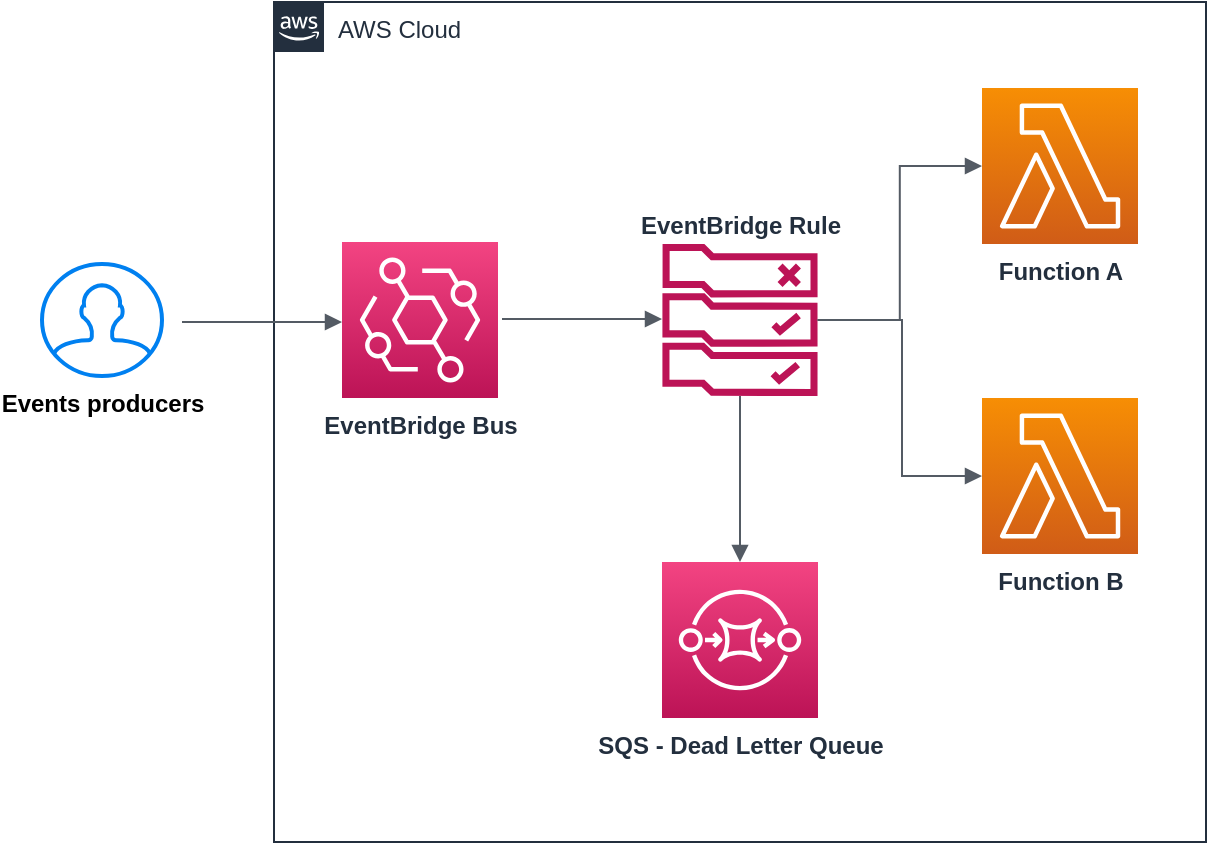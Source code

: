 <mxfile version="12.4.8" type="device"><diagram id="BvJgid47V6FMfFVsYEoq" name="Page-1"><mxGraphModel dx="1426" dy="826" grid="1" gridSize="10" guides="1" tooltips="1" connect="1" arrows="1" fold="1" page="1" pageScale="1" pageWidth="827" pageHeight="1169" math="0" shadow="0"><root><mxCell id="0"/><mxCell id="1" parent="0"/><mxCell id="LBRPQuKz49t4Myi1Un8S-1" value="&lt;b&gt;EventBridge Bus&lt;/b&gt;" style="outlineConnect=0;fontColor=#232F3E;gradientColor=#F34482;gradientDirection=north;fillColor=#BC1356;strokeColor=#ffffff;dashed=0;verticalLabelPosition=bottom;verticalAlign=top;align=center;html=1;fontSize=12;fontStyle=0;aspect=fixed;shape=mxgraph.aws4.resourceIcon;resIcon=mxgraph.aws4.eventbridge;" vertex="1" parent="1"><mxGeometry x="200" y="280" width="78" height="78" as="geometry"/></mxCell><mxCell id="LBRPQuKz49t4Myi1Un8S-2" value="&lt;b&gt;EventBridge Rule&lt;/b&gt;" style="outlineConnect=0;fontColor=#232F3E;gradientColor=none;fillColor=#BC1356;strokeColor=none;dashed=0;verticalLabelPosition=top;verticalAlign=bottom;align=center;html=1;fontSize=12;fontStyle=0;aspect=fixed;pointerEvents=1;shape=mxgraph.aws4.rule_2;labelPosition=center;" vertex="1" parent="1"><mxGeometry x="360" y="281" width="78" height="76" as="geometry"/></mxCell><mxCell id="LBRPQuKz49t4Myi1Un8S-3" value="&lt;b&gt;Function A&lt;/b&gt;" style="outlineConnect=0;fontColor=#232F3E;gradientColor=#F78E04;gradientDirection=north;fillColor=#D05C17;strokeColor=#ffffff;dashed=0;verticalLabelPosition=bottom;verticalAlign=top;align=center;html=1;fontSize=12;fontStyle=0;aspect=fixed;shape=mxgraph.aws4.resourceIcon;resIcon=mxgraph.aws4.lambda;" vertex="1" parent="1"><mxGeometry x="520" y="203" width="78" height="78" as="geometry"/></mxCell><mxCell id="LBRPQuKz49t4Myi1Un8S-4" value="&lt;b&gt;SQS - Dead Letter Queue&lt;/b&gt;" style="outlineConnect=0;fontColor=#232F3E;gradientColor=#F34482;gradientDirection=north;fillColor=#BC1356;strokeColor=#ffffff;dashed=0;verticalLabelPosition=bottom;verticalAlign=top;align=center;html=1;fontSize=12;fontStyle=0;aspect=fixed;shape=mxgraph.aws4.resourceIcon;resIcon=mxgraph.aws4.sqs;" vertex="1" parent="1"><mxGeometry x="360" y="440" width="78" height="78" as="geometry"/></mxCell><mxCell id="LBRPQuKz49t4Myi1Un8S-5" value="&lt;b&gt;Function B&lt;/b&gt;" style="outlineConnect=0;fontColor=#232F3E;gradientColor=#F78E04;gradientDirection=north;fillColor=#D05C17;strokeColor=#ffffff;dashed=0;verticalLabelPosition=bottom;verticalAlign=top;align=center;html=1;fontSize=12;fontStyle=0;aspect=fixed;shape=mxgraph.aws4.resourceIcon;resIcon=mxgraph.aws4.lambda;" vertex="1" parent="1"><mxGeometry x="520" y="358" width="78" height="78" as="geometry"/></mxCell><mxCell id="LBRPQuKz49t4Myi1Un8S-6" value="AWS Cloud" style="points=[[0,0],[0.25,0],[0.5,0],[0.75,0],[1,0],[1,0.25],[1,0.5],[1,0.75],[1,1],[0.75,1],[0.5,1],[0.25,1],[0,1],[0,0.75],[0,0.5],[0,0.25]];outlineConnect=0;gradientColor=none;html=1;whiteSpace=wrap;fontSize=12;fontStyle=0;shape=mxgraph.aws4.group;grIcon=mxgraph.aws4.group_aws_cloud_alt;strokeColor=#232F3E;fillColor=none;verticalAlign=top;align=left;spacingLeft=30;fontColor=#232F3E;dashed=0;" vertex="1" parent="1"><mxGeometry x="166" y="160" width="466" height="420" as="geometry"/></mxCell><mxCell id="LBRPQuKz49t4Myi1Un8S-8" value="&lt;b&gt;Events producers&lt;/b&gt;" style="html=1;verticalLabelPosition=bottom;align=center;labelBackgroundColor=#ffffff;verticalAlign=top;strokeWidth=2;strokeColor=#0080F0;shadow=0;dashed=0;shape=mxgraph.ios7.icons.user;" vertex="1" parent="1"><mxGeometry x="50" y="291" width="60" height="56" as="geometry"/></mxCell><mxCell id="LBRPQuKz49t4Myi1Un8S-9" value="" style="edgeStyle=orthogonalEdgeStyle;html=1;endArrow=block;elbow=vertical;startArrow=none;endFill=1;strokeColor=#545B64;rounded=0;" edge="1" parent="1"><mxGeometry width="100" relative="1" as="geometry"><mxPoint x="120" y="320" as="sourcePoint"/><mxPoint x="200" y="320" as="targetPoint"/></mxGeometry></mxCell><mxCell id="LBRPQuKz49t4Myi1Un8S-10" value="" style="edgeStyle=orthogonalEdgeStyle;html=1;endArrow=block;elbow=vertical;startArrow=none;endFill=1;strokeColor=#545B64;rounded=0;" edge="1" parent="1"><mxGeometry width="100" relative="1" as="geometry"><mxPoint x="280" y="318.5" as="sourcePoint"/><mxPoint x="360" y="318.5" as="targetPoint"/></mxGeometry></mxCell><mxCell id="LBRPQuKz49t4Myi1Un8S-11" value="" style="edgeStyle=orthogonalEdgeStyle;html=1;endArrow=block;elbow=vertical;startArrow=none;endFill=1;strokeColor=#545B64;rounded=0;" edge="1" parent="1" source="LBRPQuKz49t4Myi1Un8S-2" target="LBRPQuKz49t4Myi1Un8S-3"><mxGeometry width="100" relative="1" as="geometry"><mxPoint x="290" y="328.5" as="sourcePoint"/><mxPoint x="370" y="328.5" as="targetPoint"/></mxGeometry></mxCell><mxCell id="LBRPQuKz49t4Myi1Un8S-12" value="" style="edgeStyle=orthogonalEdgeStyle;html=1;endArrow=block;elbow=vertical;startArrow=none;endFill=1;strokeColor=#545B64;rounded=0;" edge="1" parent="1" source="LBRPQuKz49t4Myi1Un8S-2" target="LBRPQuKz49t4Myi1Un8S-5"><mxGeometry width="100" relative="1" as="geometry"><mxPoint x="447.877" y="329" as="sourcePoint"/><mxPoint x="530" y="252" as="targetPoint"/><Array as="points"><mxPoint x="480" y="319"/><mxPoint x="480" y="397"/></Array></mxGeometry></mxCell><mxCell id="LBRPQuKz49t4Myi1Un8S-13" value="" style="edgeStyle=orthogonalEdgeStyle;html=1;endArrow=block;elbow=vertical;startArrow=none;endFill=1;strokeColor=#545B64;rounded=0;" edge="1" parent="1" source="LBRPQuKz49t4Myi1Un8S-2" target="LBRPQuKz49t4Myi1Un8S-4"><mxGeometry width="100" relative="1" as="geometry"><mxPoint x="290" y="328.5" as="sourcePoint"/><mxPoint x="370" y="328.5" as="targetPoint"/></mxGeometry></mxCell></root></mxGraphModel></diagram></mxfile>
